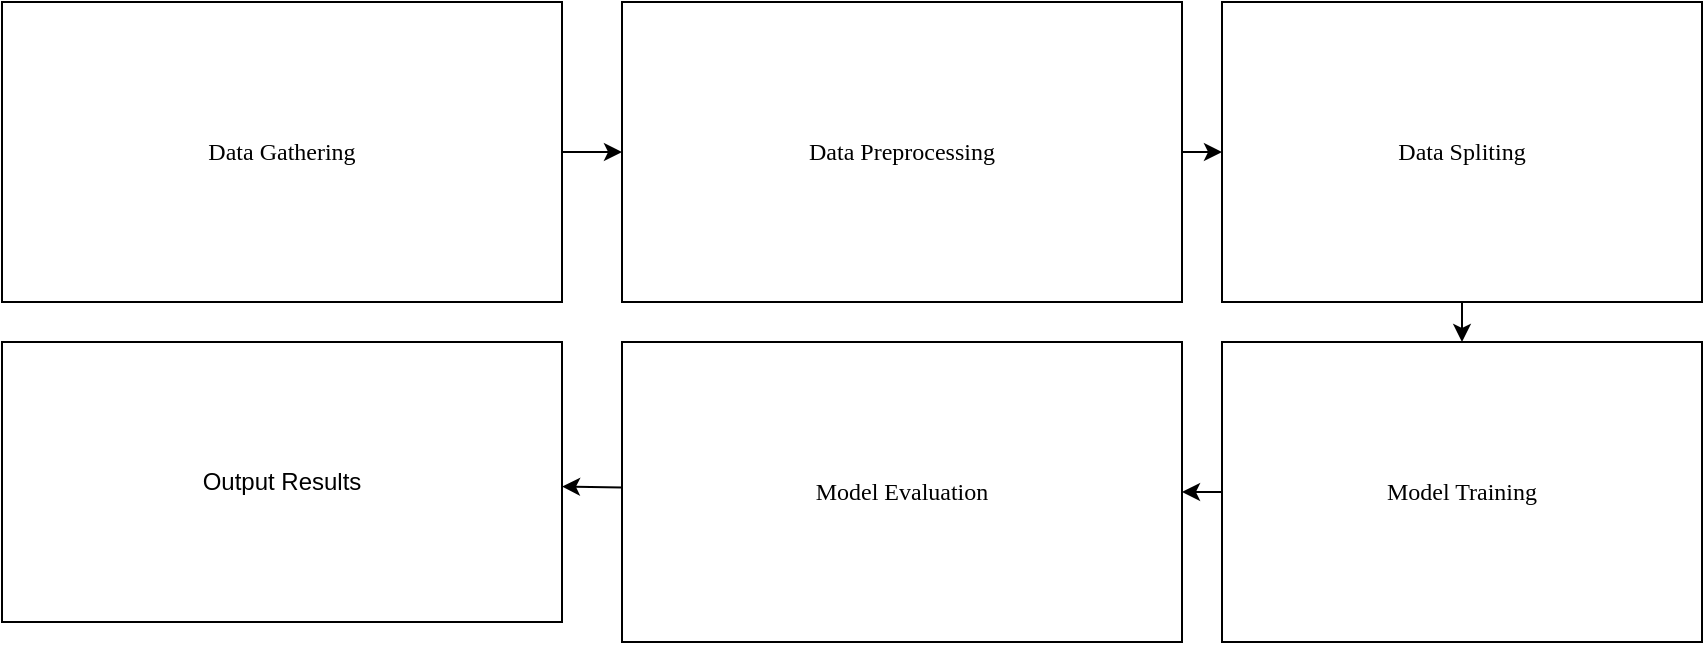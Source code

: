 <mxfile>
    <diagram id="K4bg9q0tNA2zDvVX8TmF" name="Page-1">
        <mxGraphModel dx="976" dy="719" grid="1" gridSize="10" guides="1" tooltips="1" connect="1" arrows="1" fold="1" page="1" pageScale="1" pageWidth="850" pageHeight="1100" math="0" shadow="0">
            <root>
                <mxCell id="0"/>
                <mxCell id="1" parent="0"/>
                <mxCell id="7" style="edgeStyle=none;html=1;entryX=0;entryY=0.5;entryDx=0;entryDy=0;fontFamily=Times New Roman;" parent="1" source="2" target="3" edge="1">
                    <mxGeometry relative="1" as="geometry"/>
                </mxCell>
                <mxCell id="2" value="Data Gathering" style="rounded=0;whiteSpace=wrap;html=1;fontFamily=Times New Roman;" parent="1" vertex="1">
                    <mxGeometry y="150" width="280" height="150" as="geometry"/>
                </mxCell>
                <mxCell id="8" style="edgeStyle=none;html=1;entryX=0;entryY=0.5;entryDx=0;entryDy=0;fontFamily=Times New Roman;" parent="1" source="3" target="4" edge="1">
                    <mxGeometry relative="1" as="geometry"/>
                </mxCell>
                <mxCell id="3" value="Data Preprocessing" style="rounded=0;whiteSpace=wrap;html=1;fontFamily=Times New Roman;" parent="1" vertex="1">
                    <mxGeometry x="310" y="150" width="280" height="150" as="geometry"/>
                </mxCell>
                <mxCell id="9" style="edgeStyle=none;html=1;entryX=0.5;entryY=0;entryDx=0;entryDy=0;fontFamily=Times New Roman;exitX=0.5;exitY=1;exitDx=0;exitDy=0;" parent="1" source="4" target="5" edge="1">
                    <mxGeometry relative="1" as="geometry">
                        <mxPoint x="650" y="300" as="sourcePoint"/>
                    </mxGeometry>
                </mxCell>
                <mxCell id="4" value="Data Spliting" style="rounded=0;whiteSpace=wrap;html=1;fontFamily=Times New Roman;" parent="1" vertex="1">
                    <mxGeometry x="610" y="150" width="240" height="150" as="geometry"/>
                </mxCell>
                <mxCell id="10" style="edgeStyle=none;html=1;fontFamily=Times New Roman;" parent="1" source="5" target="6" edge="1">
                    <mxGeometry relative="1" as="geometry"/>
                </mxCell>
                <mxCell id="5" value="Model Training" style="rounded=0;whiteSpace=wrap;html=1;fontFamily=Times New Roman;" parent="1" vertex="1">
                    <mxGeometry x="610" y="320" width="240" height="150" as="geometry"/>
                </mxCell>
                <mxCell id="12" style="edgeStyle=none;html=1;fontFamily=Times New Roman;" parent="1" source="6" target="11" edge="1">
                    <mxGeometry relative="1" as="geometry"/>
                </mxCell>
                <mxCell id="6" value="Model Evaluation" style="rounded=0;whiteSpace=wrap;html=1;fontFamily=Times New Roman;" parent="1" vertex="1">
                    <mxGeometry x="310" y="320" width="280" height="150" as="geometry"/>
                </mxCell>
                <mxCell id="11" value="Output&amp;nbsp;Results" style="rounded=0;whiteSpace=wrap;html=1;" parent="1" vertex="1">
                    <mxGeometry y="320" width="280" height="140" as="geometry"/>
                </mxCell>
            </root>
        </mxGraphModel>
    </diagram>
</mxfile>